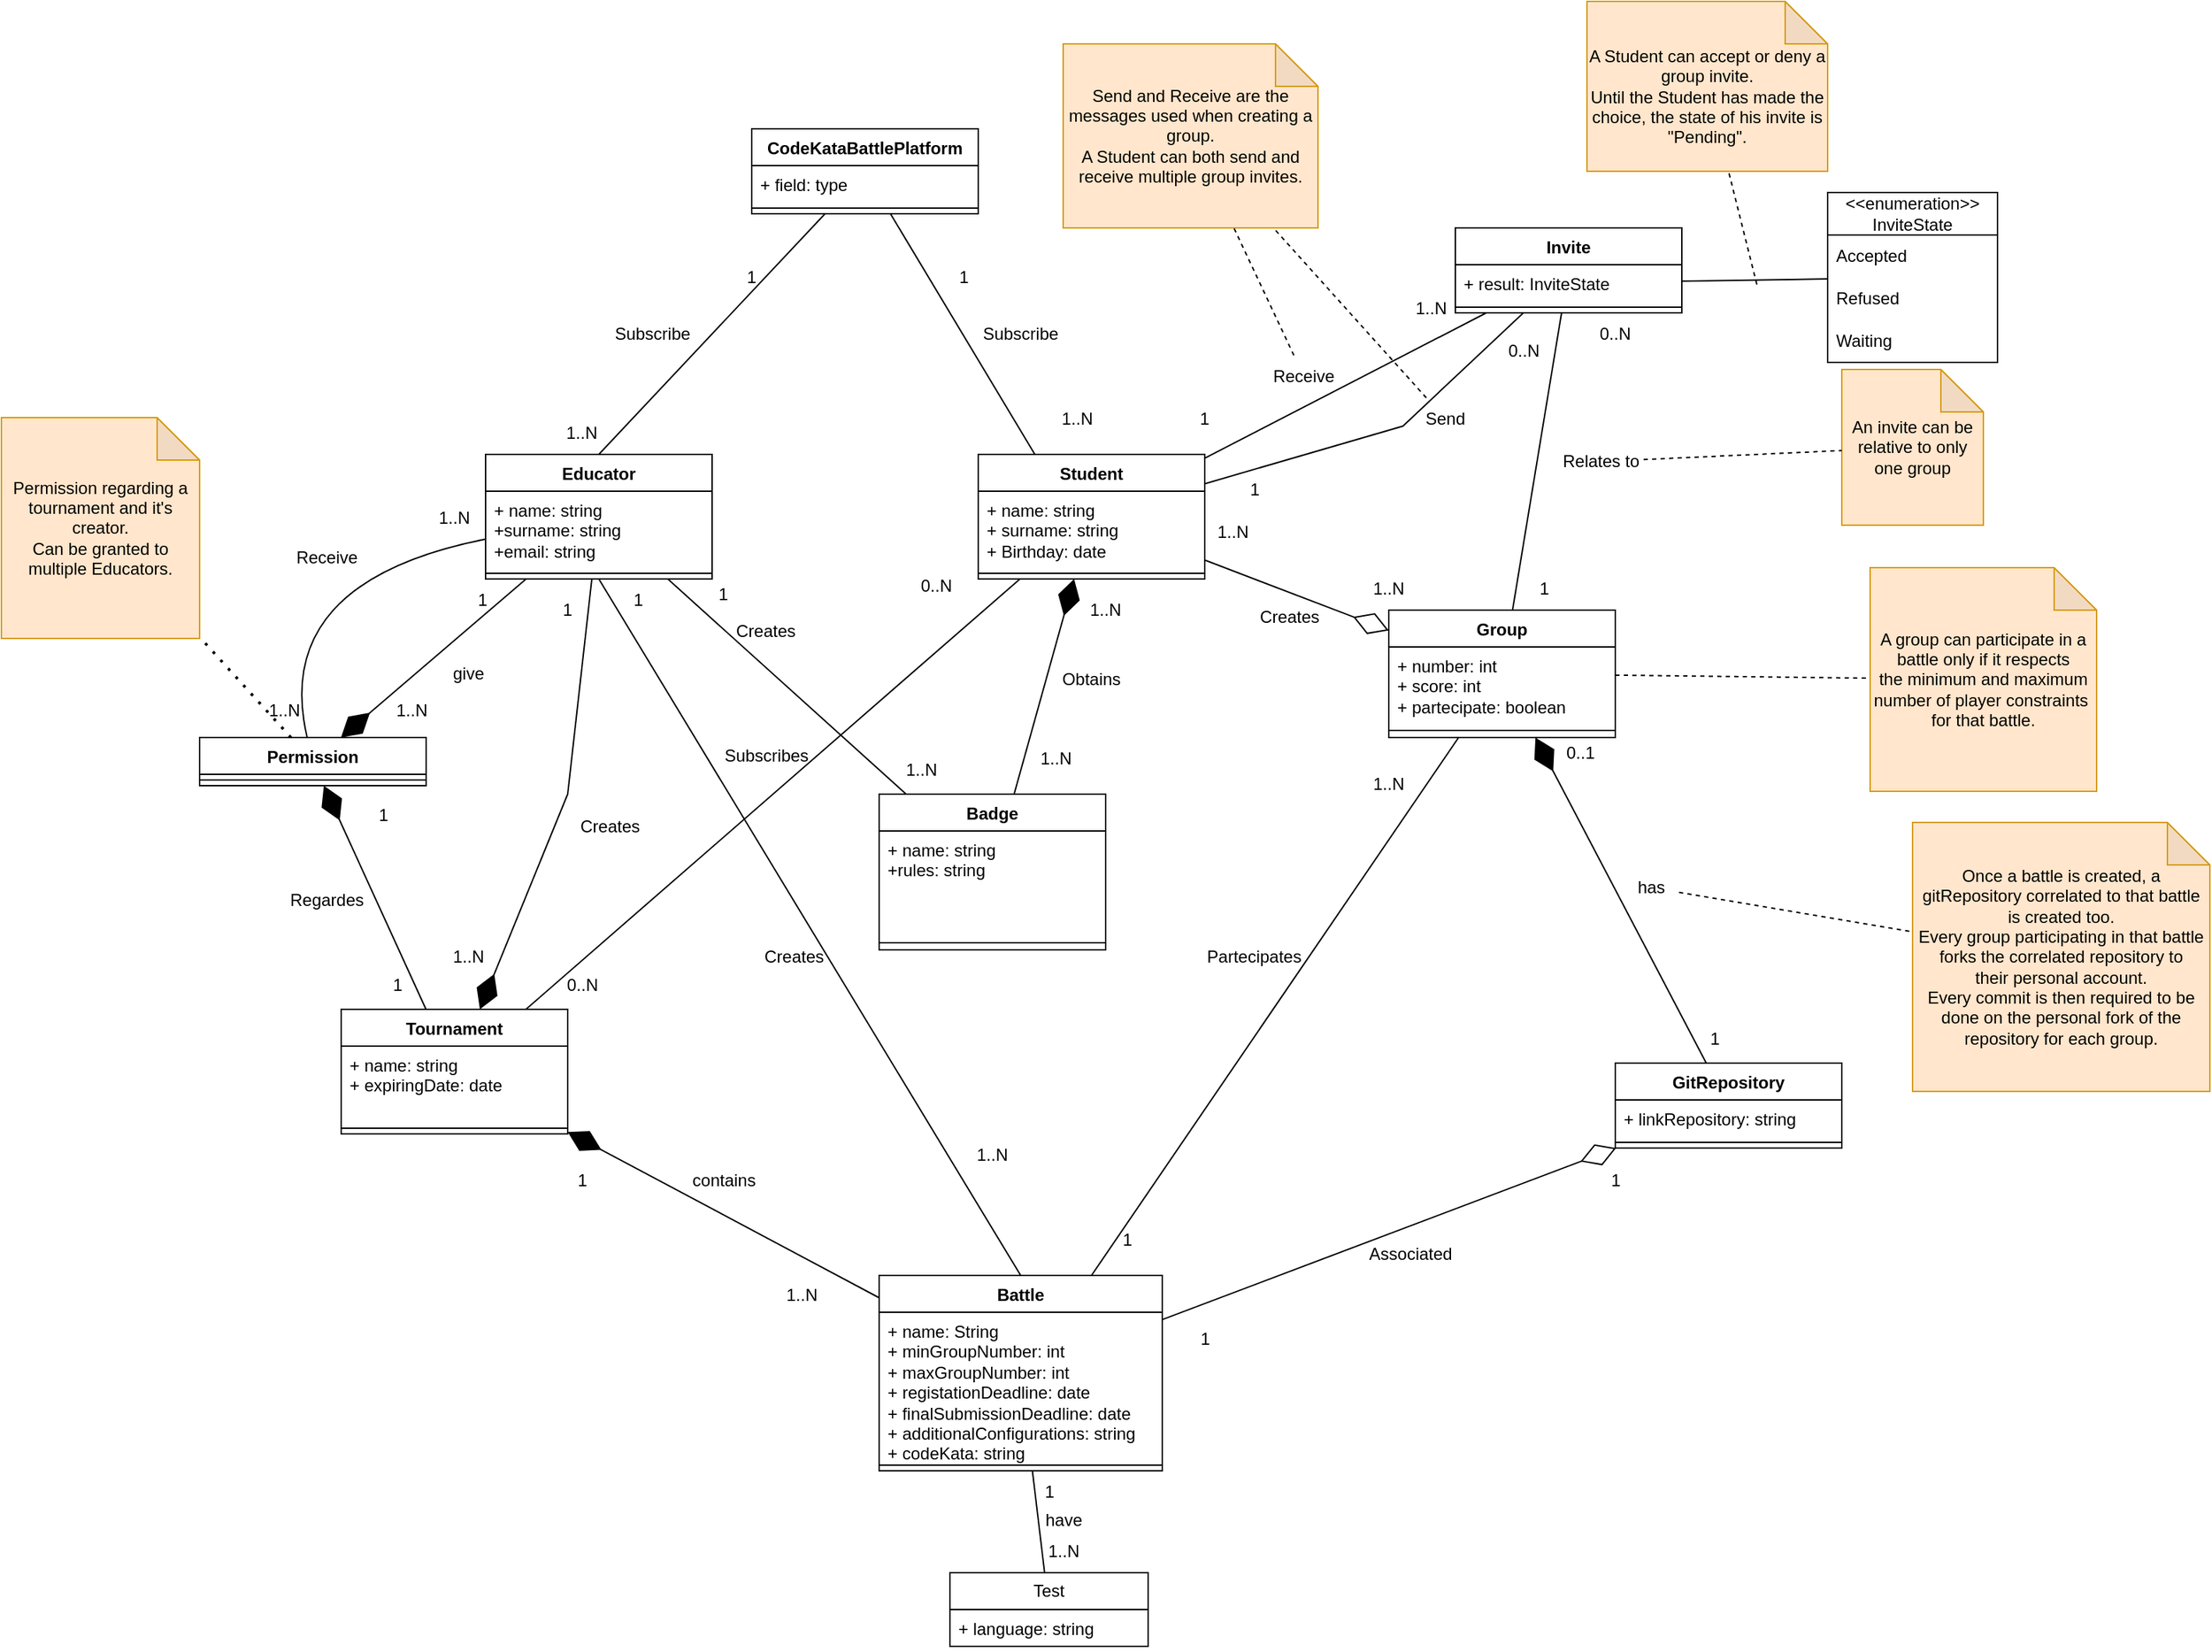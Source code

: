 <mxfile version="22.1.11" type="device">
  <diagram name="Pagina-1" id="TD-ASpUao2gz_EuhN9df">
    <mxGraphModel dx="2440" dy="759" grid="1" gridSize="10" guides="1" tooltips="1" connect="1" arrows="1" fold="1" page="1" pageScale="1" pageWidth="827" pageHeight="1169" math="0" shadow="0">
      <root>
        <mxCell id="0" />
        <mxCell id="1" parent="0" />
        <mxCell id="EsQn2x5b7RgHpTbDy1mJ-1" value="CodeKataBattlePlatform" style="swimlane;fontStyle=1;align=center;verticalAlign=top;childLayout=stackLayout;horizontal=1;startSize=26;horizontalStack=0;resizeParent=1;resizeParentMax=0;resizeLast=0;collapsible=1;marginBottom=0;whiteSpace=wrap;html=1;" parent="1" vertex="1">
          <mxGeometry x="330" y="90" width="160" height="60" as="geometry" />
        </mxCell>
        <mxCell id="EsQn2x5b7RgHpTbDy1mJ-2" value="+ field: type" style="text;strokeColor=none;fillColor=none;align=left;verticalAlign=top;spacingLeft=4;spacingRight=4;overflow=hidden;rotatable=0;points=[[0,0.5],[1,0.5]];portConstraint=eastwest;whiteSpace=wrap;html=1;" parent="EsQn2x5b7RgHpTbDy1mJ-1" vertex="1">
          <mxGeometry y="26" width="160" height="26" as="geometry" />
        </mxCell>
        <mxCell id="EsQn2x5b7RgHpTbDy1mJ-3" value="" style="line;strokeWidth=1;fillColor=none;align=left;verticalAlign=middle;spacingTop=-1;spacingLeft=3;spacingRight=3;rotatable=0;labelPosition=right;points=[];portConstraint=eastwest;strokeColor=inherit;" parent="EsQn2x5b7RgHpTbDy1mJ-1" vertex="1">
          <mxGeometry y="52" width="160" height="8" as="geometry" />
        </mxCell>
        <mxCell id="EsQn2x5b7RgHpTbDy1mJ-5" value="Educator" style="swimlane;fontStyle=1;align=center;verticalAlign=top;childLayout=stackLayout;horizontal=1;startSize=26;horizontalStack=0;resizeParent=1;resizeParentMax=0;resizeLast=0;collapsible=1;marginBottom=0;whiteSpace=wrap;html=1;" parent="1" vertex="1">
          <mxGeometry x="142" y="320" width="160" height="88" as="geometry" />
        </mxCell>
        <mxCell id="EsQn2x5b7RgHpTbDy1mJ-6" value="+ name: string&lt;br&gt;+surname: string&lt;br&gt;+email: string" style="text;strokeColor=none;fillColor=none;align=left;verticalAlign=top;spacingLeft=4;spacingRight=4;overflow=hidden;rotatable=0;points=[[0,0.5],[1,0.5]];portConstraint=eastwest;whiteSpace=wrap;html=1;" parent="EsQn2x5b7RgHpTbDy1mJ-5" vertex="1">
          <mxGeometry y="26" width="160" height="54" as="geometry" />
        </mxCell>
        <mxCell id="EsQn2x5b7RgHpTbDy1mJ-7" value="" style="line;strokeWidth=1;fillColor=none;align=left;verticalAlign=middle;spacingTop=-1;spacingLeft=3;spacingRight=3;rotatable=0;labelPosition=right;points=[];portConstraint=eastwest;strokeColor=inherit;" parent="EsQn2x5b7RgHpTbDy1mJ-5" vertex="1">
          <mxGeometry y="80" width="160" height="8" as="geometry" />
        </mxCell>
        <mxCell id="EsQn2x5b7RgHpTbDy1mJ-9" value="Student&lt;br&gt;" style="swimlane;fontStyle=1;align=center;verticalAlign=top;childLayout=stackLayout;horizontal=1;startSize=26;horizontalStack=0;resizeParent=1;resizeParentMax=0;resizeLast=0;collapsible=1;marginBottom=0;whiteSpace=wrap;html=1;" parent="1" vertex="1">
          <mxGeometry x="490" y="320" width="160" height="88" as="geometry" />
        </mxCell>
        <mxCell id="EsQn2x5b7RgHpTbDy1mJ-10" value="+ name: string&lt;br&gt;+ surname: string&lt;br&gt;+ Birthday: date" style="text;strokeColor=none;fillColor=none;align=left;verticalAlign=top;spacingLeft=4;spacingRight=4;overflow=hidden;rotatable=0;points=[[0,0.5],[1,0.5]];portConstraint=eastwest;whiteSpace=wrap;html=1;" parent="EsQn2x5b7RgHpTbDy1mJ-9" vertex="1">
          <mxGeometry y="26" width="160" height="54" as="geometry" />
        </mxCell>
        <mxCell id="EsQn2x5b7RgHpTbDy1mJ-11" value="" style="line;strokeWidth=1;fillColor=none;align=left;verticalAlign=middle;spacingTop=-1;spacingLeft=3;spacingRight=3;rotatable=0;labelPosition=right;points=[];portConstraint=eastwest;strokeColor=inherit;" parent="EsQn2x5b7RgHpTbDy1mJ-9" vertex="1">
          <mxGeometry y="80" width="160" height="8" as="geometry" />
        </mxCell>
        <mxCell id="EsQn2x5b7RgHpTbDy1mJ-19" value="" style="endArrow=none;html=1;rounded=0;entryX=0.5;entryY=0;entryDx=0;entryDy=0;" parent="1" source="EsQn2x5b7RgHpTbDy1mJ-1" target="EsQn2x5b7RgHpTbDy1mJ-5" edge="1">
          <mxGeometry relative="1" as="geometry">
            <mxPoint x="380" y="340" as="sourcePoint" />
            <mxPoint x="540" y="340" as="targetPoint" />
          </mxGeometry>
        </mxCell>
        <mxCell id="EsQn2x5b7RgHpTbDy1mJ-20" value="" style="endArrow=none;html=1;rounded=0;entryX=0.25;entryY=0;entryDx=0;entryDy=0;" parent="1" source="EsQn2x5b7RgHpTbDy1mJ-1" target="EsQn2x5b7RgHpTbDy1mJ-9" edge="1">
          <mxGeometry relative="1" as="geometry">
            <mxPoint x="725.6" y="159.988" as="sourcePoint" />
            <mxPoint x="540" y="340" as="targetPoint" />
          </mxGeometry>
        </mxCell>
        <mxCell id="EsQn2x5b7RgHpTbDy1mJ-21" value="1..N&lt;br&gt;" style="text;html=1;strokeColor=none;fillColor=none;align=center;verticalAlign=middle;whiteSpace=wrap;rounded=0;" parent="1" vertex="1">
          <mxGeometry x="180" y="290" width="60" height="30" as="geometry" />
        </mxCell>
        <mxCell id="EsQn2x5b7RgHpTbDy1mJ-22" value="1" style="text;html=1;strokeColor=none;fillColor=none;align=center;verticalAlign=middle;whiteSpace=wrap;rounded=0;" parent="1" vertex="1">
          <mxGeometry x="300" y="180" width="60" height="30" as="geometry" />
        </mxCell>
        <mxCell id="EsQn2x5b7RgHpTbDy1mJ-23" value="Subscribe" style="text;html=1;strokeColor=none;fillColor=none;align=center;verticalAlign=middle;whiteSpace=wrap;rounded=0;" parent="1" vertex="1">
          <mxGeometry x="230" y="220" width="60" height="30" as="geometry" />
        </mxCell>
        <mxCell id="EsQn2x5b7RgHpTbDy1mJ-24" value="Subscribe" style="text;html=1;strokeColor=none;fillColor=none;align=center;verticalAlign=middle;whiteSpace=wrap;rounded=0;" parent="1" vertex="1">
          <mxGeometry x="490" y="220" width="60" height="30" as="geometry" />
        </mxCell>
        <mxCell id="EsQn2x5b7RgHpTbDy1mJ-25" value="1" style="text;html=1;strokeColor=none;fillColor=none;align=center;verticalAlign=middle;whiteSpace=wrap;rounded=0;" parent="1" vertex="1">
          <mxGeometry x="450" y="180" width="60" height="30" as="geometry" />
        </mxCell>
        <mxCell id="EsQn2x5b7RgHpTbDy1mJ-26" value="1..N" style="text;html=1;strokeColor=none;fillColor=none;align=center;verticalAlign=middle;whiteSpace=wrap;rounded=0;" parent="1" vertex="1">
          <mxGeometry x="530" y="280" width="60" height="30" as="geometry" />
        </mxCell>
        <mxCell id="EsQn2x5b7RgHpTbDy1mJ-28" value="Group" style="swimlane;fontStyle=1;align=center;verticalAlign=top;childLayout=stackLayout;horizontal=1;startSize=26;horizontalStack=0;resizeParent=1;resizeParentMax=0;resizeLast=0;collapsible=1;marginBottom=0;whiteSpace=wrap;html=1;" parent="1" vertex="1">
          <mxGeometry x="780" y="430" width="160" height="90" as="geometry" />
        </mxCell>
        <mxCell id="EsQn2x5b7RgHpTbDy1mJ-29" value="+ number: int&lt;br&gt;+ score: int&lt;br&gt;+ partecipate: boolean" style="text;strokeColor=none;fillColor=none;align=left;verticalAlign=top;spacingLeft=4;spacingRight=4;overflow=hidden;rotatable=0;points=[[0,0.5],[1,0.5]];portConstraint=eastwest;whiteSpace=wrap;html=1;" parent="EsQn2x5b7RgHpTbDy1mJ-28" vertex="1">
          <mxGeometry y="26" width="160" height="54" as="geometry" />
        </mxCell>
        <mxCell id="EsQn2x5b7RgHpTbDy1mJ-30" value="" style="line;strokeWidth=1;fillColor=none;align=left;verticalAlign=middle;spacingTop=-1;spacingLeft=3;spacingRight=3;rotatable=0;labelPosition=right;points=[];portConstraint=eastwest;strokeColor=inherit;" parent="EsQn2x5b7RgHpTbDy1mJ-28" vertex="1">
          <mxGeometry y="80" width="160" height="10" as="geometry" />
        </mxCell>
        <mxCell id="EsQn2x5b7RgHpTbDy1mJ-36" value="Creates" style="text;html=1;strokeColor=none;fillColor=none;align=center;verticalAlign=middle;whiteSpace=wrap;rounded=0;" parent="1" vertex="1">
          <mxGeometry x="680" y="420" width="60" height="30" as="geometry" />
        </mxCell>
        <mxCell id="EsQn2x5b7RgHpTbDy1mJ-37" value="1..N" style="text;html=1;strokeColor=none;fillColor=none;align=center;verticalAlign=middle;whiteSpace=wrap;rounded=0;" parent="1" vertex="1">
          <mxGeometry x="750" y="400" width="60" height="30" as="geometry" />
        </mxCell>
        <mxCell id="EsQn2x5b7RgHpTbDy1mJ-38" value="1..N" style="text;html=1;strokeColor=none;fillColor=none;align=center;verticalAlign=middle;whiteSpace=wrap;rounded=0;" parent="1" vertex="1">
          <mxGeometry x="640" y="360" width="60" height="30" as="geometry" />
        </mxCell>
        <mxCell id="EsQn2x5b7RgHpTbDy1mJ-39" value="Tournament&lt;br&gt;" style="swimlane;fontStyle=1;align=center;verticalAlign=top;childLayout=stackLayout;horizontal=1;startSize=26;horizontalStack=0;resizeParent=1;resizeParentMax=0;resizeLast=0;collapsible=1;marginBottom=0;whiteSpace=wrap;html=1;" parent="1" vertex="1">
          <mxGeometry x="40" y="712" width="160" height="88" as="geometry" />
        </mxCell>
        <mxCell id="EsQn2x5b7RgHpTbDy1mJ-40" value="+ name: string&lt;br&gt;+ expiringDate: date&lt;br&gt;" style="text;strokeColor=none;fillColor=none;align=left;verticalAlign=top;spacingLeft=4;spacingRight=4;overflow=hidden;rotatable=0;points=[[0,0.5],[1,0.5]];portConstraint=eastwest;whiteSpace=wrap;html=1;" parent="EsQn2x5b7RgHpTbDy1mJ-39" vertex="1">
          <mxGeometry y="26" width="160" height="54" as="geometry" />
        </mxCell>
        <mxCell id="EsQn2x5b7RgHpTbDy1mJ-41" value="" style="line;strokeWidth=1;fillColor=none;align=left;verticalAlign=middle;spacingTop=-1;spacingLeft=3;spacingRight=3;rotatable=0;labelPosition=right;points=[];portConstraint=eastwest;strokeColor=inherit;" parent="EsQn2x5b7RgHpTbDy1mJ-39" vertex="1">
          <mxGeometry y="80" width="160" height="8" as="geometry" />
        </mxCell>
        <mxCell id="EsQn2x5b7RgHpTbDy1mJ-43" value="Battle&lt;br&gt;" style="swimlane;fontStyle=1;align=center;verticalAlign=top;childLayout=stackLayout;horizontal=1;startSize=26;horizontalStack=0;resizeParent=1;resizeParentMax=0;resizeLast=0;collapsible=1;marginBottom=0;whiteSpace=wrap;html=1;" parent="1" vertex="1">
          <mxGeometry x="420" y="900" width="200" height="138" as="geometry" />
        </mxCell>
        <mxCell id="EsQn2x5b7RgHpTbDy1mJ-44" value="+ name: String&lt;br&gt;+ minGroupNumber: int&lt;br&gt;+ maxGroupNumber: int&lt;br&gt;+ registationDeadline: date&lt;br&gt;+ finalSubmissionDeadline: date&lt;br&gt;+ additionalConfigurations: string&lt;br&gt;+ codeKata: string" style="text;strokeColor=none;fillColor=none;align=left;verticalAlign=top;spacingLeft=4;spacingRight=4;overflow=hidden;rotatable=0;points=[[0,0.5],[1,0.5]];portConstraint=eastwest;whiteSpace=wrap;html=1;" parent="EsQn2x5b7RgHpTbDy1mJ-43" vertex="1">
          <mxGeometry y="26" width="200" height="104" as="geometry" />
        </mxCell>
        <mxCell id="EsQn2x5b7RgHpTbDy1mJ-45" value="" style="line;strokeWidth=1;fillColor=none;align=left;verticalAlign=middle;spacingTop=-1;spacingLeft=3;spacingRight=3;rotatable=0;labelPosition=right;points=[];portConstraint=eastwest;strokeColor=inherit;" parent="EsQn2x5b7RgHpTbDy1mJ-43" vertex="1">
          <mxGeometry y="130" width="200" height="8" as="geometry" />
        </mxCell>
        <mxCell id="EsQn2x5b7RgHpTbDy1mJ-48" value="" style="endArrow=none;html=1;rounded=0;entryX=0.5;entryY=0;entryDx=0;entryDy=0;exitX=0.5;exitY=1;exitDx=0;exitDy=0;" parent="1" source="EsQn2x5b7RgHpTbDy1mJ-5" target="EsQn2x5b7RgHpTbDy1mJ-43" edge="1">
          <mxGeometry relative="1" as="geometry">
            <mxPoint x="227.151" y="404" as="sourcePoint" />
            <mxPoint x="470" y="470" as="targetPoint" />
          </mxGeometry>
        </mxCell>
        <mxCell id="EsQn2x5b7RgHpTbDy1mJ-49" value="Creates" style="text;html=1;strokeColor=none;fillColor=none;align=center;verticalAlign=middle;whiteSpace=wrap;rounded=0;" parent="1" vertex="1">
          <mxGeometry x="200" y="568" width="60" height="30" as="geometry" />
        </mxCell>
        <mxCell id="EsQn2x5b7RgHpTbDy1mJ-50" value="Creates" style="text;html=1;strokeColor=none;fillColor=none;align=center;verticalAlign=middle;whiteSpace=wrap;rounded=0;" parent="1" vertex="1">
          <mxGeometry x="330" y="660" width="60" height="30" as="geometry" />
        </mxCell>
        <mxCell id="EsQn2x5b7RgHpTbDy1mJ-53" value="1" style="text;html=1;strokeColor=none;fillColor=none;align=center;verticalAlign=middle;whiteSpace=wrap;rounded=0;" parent="1" vertex="1">
          <mxGeometry x="170" y="415" width="60" height="30" as="geometry" />
        </mxCell>
        <mxCell id="EsQn2x5b7RgHpTbDy1mJ-54" value="1" style="text;html=1;strokeColor=none;fillColor=none;align=center;verticalAlign=middle;whiteSpace=wrap;rounded=0;" parent="1" vertex="1">
          <mxGeometry x="220" y="408" width="60" height="30" as="geometry" />
        </mxCell>
        <mxCell id="EsQn2x5b7RgHpTbDy1mJ-55" value="1..N" style="text;html=1;strokeColor=none;fillColor=none;align=center;verticalAlign=middle;whiteSpace=wrap;rounded=0;" parent="1" vertex="1">
          <mxGeometry x="100" y="660" width="60" height="30" as="geometry" />
        </mxCell>
        <mxCell id="EsQn2x5b7RgHpTbDy1mJ-57" value="" style="endArrow=none;html=1;rounded=0;exitX=0.75;exitY=0;exitDx=0;exitDy=0;" parent="1" source="EsQn2x5b7RgHpTbDy1mJ-43" target="EsQn2x5b7RgHpTbDy1mJ-28" edge="1">
          <mxGeometry width="50" height="50" relative="1" as="geometry">
            <mxPoint x="680" y="670" as="sourcePoint" />
            <mxPoint x="730" y="620" as="targetPoint" />
          </mxGeometry>
        </mxCell>
        <mxCell id="EsQn2x5b7RgHpTbDy1mJ-59" value="1..N" style="text;html=1;strokeColor=none;fillColor=none;align=center;verticalAlign=middle;whiteSpace=wrap;rounded=0;" parent="1" vertex="1">
          <mxGeometry x="470" y="800" width="60" height="30" as="geometry" />
        </mxCell>
        <mxCell id="EsQn2x5b7RgHpTbDy1mJ-60" value="Partecipates" style="text;html=1;strokeColor=none;fillColor=none;align=center;verticalAlign=middle;whiteSpace=wrap;rounded=0;" parent="1" vertex="1">
          <mxGeometry x="655" y="660" width="60" height="30" as="geometry" />
        </mxCell>
        <mxCell id="EsQn2x5b7RgHpTbDy1mJ-61" value="1..N" style="text;html=1;strokeColor=none;fillColor=none;align=center;verticalAlign=middle;whiteSpace=wrap;rounded=0;" parent="1" vertex="1">
          <mxGeometry x="750" y="538" width="60" height="30" as="geometry" />
        </mxCell>
        <mxCell id="EsQn2x5b7RgHpTbDy1mJ-63" value="1" style="text;html=1;align=center;verticalAlign=middle;resizable=0;points=[];autosize=1;strokeColor=none;fillColor=none;" parent="1" vertex="1">
          <mxGeometry x="580" y="860" width="30" height="30" as="geometry" />
        </mxCell>
        <mxCell id="iYCac2X8l844tVnQC99A-1" value="Badge" style="swimlane;fontStyle=1;align=center;verticalAlign=top;childLayout=stackLayout;horizontal=1;startSize=26;horizontalStack=0;resizeParent=1;resizeParentMax=0;resizeLast=0;collapsible=1;marginBottom=0;whiteSpace=wrap;html=1;" parent="1" vertex="1">
          <mxGeometry x="420" y="560" width="160" height="110" as="geometry" />
        </mxCell>
        <mxCell id="iYCac2X8l844tVnQC99A-2" value="+ name: string&lt;br&gt;+rules: string" style="text;strokeColor=none;fillColor=none;align=left;verticalAlign=top;spacingLeft=4;spacingRight=4;overflow=hidden;rotatable=0;points=[[0,0.5],[1,0.5]];portConstraint=eastwest;whiteSpace=wrap;html=1;" parent="iYCac2X8l844tVnQC99A-1" vertex="1">
          <mxGeometry y="26" width="160" height="74" as="geometry" />
        </mxCell>
        <mxCell id="iYCac2X8l844tVnQC99A-3" value="" style="line;strokeWidth=1;fillColor=none;align=left;verticalAlign=middle;spacingTop=-1;spacingLeft=3;spacingRight=3;rotatable=0;labelPosition=right;points=[];portConstraint=eastwest;strokeColor=inherit;" parent="iYCac2X8l844tVnQC99A-1" vertex="1">
          <mxGeometry y="100" width="160" height="10" as="geometry" />
        </mxCell>
        <mxCell id="iYCac2X8l844tVnQC99A-7" value="" style="endArrow=none;html=1;rounded=0;" parent="1" source="EsQn2x5b7RgHpTbDy1mJ-5" target="iYCac2X8l844tVnQC99A-1" edge="1">
          <mxGeometry relative="1" as="geometry">
            <mxPoint x="290" y="420" as="sourcePoint" />
            <mxPoint x="810" y="150" as="targetPoint" />
          </mxGeometry>
        </mxCell>
        <mxCell id="iYCac2X8l844tVnQC99A-9" value="Creates" style="text;html=1;strokeColor=none;fillColor=none;align=center;verticalAlign=middle;whiteSpace=wrap;rounded=0;" parent="1" vertex="1">
          <mxGeometry x="310" y="430" width="60" height="30" as="geometry" />
        </mxCell>
        <mxCell id="iYCac2X8l844tVnQC99A-10" value="Obtains" style="text;html=1;strokeColor=none;fillColor=none;align=center;verticalAlign=middle;whiteSpace=wrap;rounded=0;" parent="1" vertex="1">
          <mxGeometry x="540" y="464" width="60" height="30" as="geometry" />
        </mxCell>
        <mxCell id="iYCac2X8l844tVnQC99A-11" value="1..N" style="text;html=1;strokeColor=none;fillColor=none;align=center;verticalAlign=middle;whiteSpace=wrap;rounded=0;" parent="1" vertex="1">
          <mxGeometry x="550" y="415" width="60" height="30" as="geometry" />
        </mxCell>
        <mxCell id="iYCac2X8l844tVnQC99A-12" value="1..N" style="text;html=1;strokeColor=none;fillColor=none;align=center;verticalAlign=middle;whiteSpace=wrap;rounded=0;" parent="1" vertex="1">
          <mxGeometry x="515" y="520" width="60" height="30" as="geometry" />
        </mxCell>
        <mxCell id="iYCac2X8l844tVnQC99A-13" value="1..N" style="text;html=1;strokeColor=none;fillColor=none;align=center;verticalAlign=middle;whiteSpace=wrap;rounded=0;" parent="1" vertex="1">
          <mxGeometry x="420" y="528" width="60" height="30" as="geometry" />
        </mxCell>
        <mxCell id="iYCac2X8l844tVnQC99A-14" value="1" style="text;html=1;strokeColor=none;fillColor=none;align=center;verticalAlign=middle;whiteSpace=wrap;rounded=0;" parent="1" vertex="1">
          <mxGeometry x="280" y="404" width="60" height="30" as="geometry" />
        </mxCell>
        <mxCell id="iYCac2X8l844tVnQC99A-16" value="Test" style="swimlane;fontStyle=0;childLayout=stackLayout;horizontal=1;startSize=26;fillColor=none;horizontalStack=0;resizeParent=1;resizeParentMax=0;resizeLast=0;collapsible=1;marginBottom=0;whiteSpace=wrap;html=1;" parent="1" vertex="1">
          <mxGeometry x="470" y="1110" width="140" height="52" as="geometry" />
        </mxCell>
        <mxCell id="iYCac2X8l844tVnQC99A-17" value="+ language: string" style="text;strokeColor=none;fillColor=none;align=left;verticalAlign=top;spacingLeft=4;spacingRight=4;overflow=hidden;rotatable=0;points=[[0,0.5],[1,0.5]];portConstraint=eastwest;whiteSpace=wrap;html=1;" parent="iYCac2X8l844tVnQC99A-16" vertex="1">
          <mxGeometry y="26" width="140" height="26" as="geometry" />
        </mxCell>
        <mxCell id="iYCac2X8l844tVnQC99A-20" value="" style="endArrow=none;html=1;rounded=0;" parent="1" source="EsQn2x5b7RgHpTbDy1mJ-43" target="iYCac2X8l844tVnQC99A-16" edge="1">
          <mxGeometry relative="1" as="geometry">
            <mxPoint x="380" y="1100" as="sourcePoint" />
            <mxPoint x="540" y="1100" as="targetPoint" />
          </mxGeometry>
        </mxCell>
        <mxCell id="koIIA-zapqMguD-rZjef-1" value="Invite" style="swimlane;fontStyle=1;align=center;verticalAlign=top;childLayout=stackLayout;horizontal=1;startSize=26;horizontalStack=0;resizeParent=1;resizeParentMax=0;resizeLast=0;collapsible=1;marginBottom=0;whiteSpace=wrap;html=1;" parent="1" vertex="1">
          <mxGeometry x="827" y="160" width="160" height="60" as="geometry" />
        </mxCell>
        <mxCell id="koIIA-zapqMguD-rZjef-2" value="+ result: InviteState" style="text;strokeColor=none;fillColor=none;align=left;verticalAlign=top;spacingLeft=4;spacingRight=4;overflow=hidden;rotatable=0;points=[[0,0.5],[1,0.5]];portConstraint=eastwest;whiteSpace=wrap;html=1;" parent="koIIA-zapqMguD-rZjef-1" vertex="1">
          <mxGeometry y="26" width="160" height="26" as="geometry" />
        </mxCell>
        <mxCell id="koIIA-zapqMguD-rZjef-3" value="" style="line;strokeWidth=1;fillColor=none;align=left;verticalAlign=middle;spacingTop=-1;spacingLeft=3;spacingRight=3;rotatable=0;labelPosition=right;points=[];portConstraint=eastwest;strokeColor=inherit;" parent="koIIA-zapqMguD-rZjef-1" vertex="1">
          <mxGeometry y="52" width="160" height="8" as="geometry" />
        </mxCell>
        <mxCell id="koIIA-zapqMguD-rZjef-5" value="" style="endArrow=none;html=1;rounded=0;" parent="1" source="EsQn2x5b7RgHpTbDy1mJ-9" target="koIIA-zapqMguD-rZjef-1" edge="1">
          <mxGeometry relative="1" as="geometry">
            <mxPoint x="580" y="140" as="sourcePoint" />
            <mxPoint x="740" y="140" as="targetPoint" />
            <Array as="points" />
          </mxGeometry>
        </mxCell>
        <mxCell id="koIIA-zapqMguD-rZjef-6" value="" style="endArrow=none;html=1;rounded=0;" parent="1" source="EsQn2x5b7RgHpTbDy1mJ-28" target="koIIA-zapqMguD-rZjef-1" edge="1">
          <mxGeometry relative="1" as="geometry">
            <mxPoint x="660" y="337" as="sourcePoint" />
            <mxPoint x="785" y="280" as="targetPoint" />
          </mxGeometry>
        </mxCell>
        <mxCell id="koIIA-zapqMguD-rZjef-7" value="Relates to" style="text;html=1;strokeColor=none;fillColor=none;align=center;verticalAlign=middle;whiteSpace=wrap;rounded=0;" parent="1" vertex="1">
          <mxGeometry x="900" y="310" width="60" height="30" as="geometry" />
        </mxCell>
        <mxCell id="koIIA-zapqMguD-rZjef-8" value="Receive" style="text;html=1;strokeColor=none;fillColor=none;align=center;verticalAlign=middle;whiteSpace=wrap;rounded=0;" parent="1" vertex="1">
          <mxGeometry x="690" y="250" width="60" height="30" as="geometry" />
        </mxCell>
        <mxCell id="koIIA-zapqMguD-rZjef-9" value="1..N" style="text;html=1;strokeColor=none;fillColor=none;align=center;verticalAlign=middle;whiteSpace=wrap;rounded=0;" parent="1" vertex="1">
          <mxGeometry x="780" y="202" width="60" height="30" as="geometry" />
        </mxCell>
        <mxCell id="koIIA-zapqMguD-rZjef-12" value="1" style="text;html=1;strokeColor=none;fillColor=none;align=center;verticalAlign=middle;whiteSpace=wrap;rounded=0;" parent="1" vertex="1">
          <mxGeometry x="620" y="280" width="60" height="30" as="geometry" />
        </mxCell>
        <mxCell id="koIIA-zapqMguD-rZjef-14" value="0..N" style="text;html=1;strokeColor=none;fillColor=none;align=center;verticalAlign=middle;whiteSpace=wrap;rounded=0;" parent="1" vertex="1">
          <mxGeometry x="910" y="220" width="60" height="30" as="geometry" />
        </mxCell>
        <mxCell id="koIIA-zapqMguD-rZjef-15" value="1" style="text;html=1;strokeColor=none;fillColor=none;align=center;verticalAlign=middle;whiteSpace=wrap;rounded=0;" parent="1" vertex="1">
          <mxGeometry x="860" y="400" width="60" height="30" as="geometry" />
        </mxCell>
        <mxCell id="koIIA-zapqMguD-rZjef-17" value="" style="endArrow=none;html=1;rounded=0;" parent="1" source="EsQn2x5b7RgHpTbDy1mJ-9" target="koIIA-zapqMguD-rZjef-1" edge="1">
          <mxGeometry relative="1" as="geometry">
            <mxPoint x="710" y="320" as="sourcePoint" />
            <mxPoint x="870" y="320" as="targetPoint" />
            <Array as="points">
              <mxPoint x="790" y="300" />
            </Array>
          </mxGeometry>
        </mxCell>
        <mxCell id="koIIA-zapqMguD-rZjef-18" value="Send" style="text;html=1;strokeColor=none;fillColor=none;align=center;verticalAlign=middle;whiteSpace=wrap;rounded=0;" parent="1" vertex="1">
          <mxGeometry x="790" y="280" width="60" height="30" as="geometry" />
        </mxCell>
        <mxCell id="koIIA-zapqMguD-rZjef-20" value="1" style="text;html=1;align=center;verticalAlign=middle;resizable=0;points=[];autosize=1;strokeColor=none;fillColor=none;" parent="1" vertex="1">
          <mxGeometry x="670" y="330" width="30" height="30" as="geometry" />
        </mxCell>
        <mxCell id="koIIA-zapqMguD-rZjef-21" value="0..N" style="text;html=1;align=center;verticalAlign=middle;resizable=0;points=[];autosize=1;strokeColor=none;fillColor=none;" parent="1" vertex="1">
          <mxGeometry x="850" y="232" width="50" height="30" as="geometry" />
        </mxCell>
        <mxCell id="koIIA-zapqMguD-rZjef-22" value="GitRepository" style="swimlane;fontStyle=1;align=center;verticalAlign=top;childLayout=stackLayout;horizontal=1;startSize=26;horizontalStack=0;resizeParent=1;resizeParentMax=0;resizeLast=0;collapsible=1;marginBottom=0;whiteSpace=wrap;html=1;" parent="1" vertex="1">
          <mxGeometry x="940" y="750" width="160" height="60" as="geometry" />
        </mxCell>
        <mxCell id="koIIA-zapqMguD-rZjef-23" value="+ linkRepository: string" style="text;strokeColor=none;fillColor=none;align=left;verticalAlign=top;spacingLeft=4;spacingRight=4;overflow=hidden;rotatable=0;points=[[0,0.5],[1,0.5]];portConstraint=eastwest;whiteSpace=wrap;html=1;" parent="koIIA-zapqMguD-rZjef-22" vertex="1">
          <mxGeometry y="26" width="160" height="26" as="geometry" />
        </mxCell>
        <mxCell id="koIIA-zapqMguD-rZjef-24" value="" style="line;strokeWidth=1;fillColor=none;align=left;verticalAlign=middle;spacingTop=-1;spacingLeft=3;spacingRight=3;rotatable=0;labelPosition=right;points=[];portConstraint=eastwest;strokeColor=inherit;" parent="koIIA-zapqMguD-rZjef-22" vertex="1">
          <mxGeometry y="52" width="160" height="8" as="geometry" />
        </mxCell>
        <mxCell id="koIIA-zapqMguD-rZjef-28" value="1" style="text;html=1;align=center;verticalAlign=middle;resizable=0;points=[];autosize=1;strokeColor=none;fillColor=none;" parent="1" vertex="1">
          <mxGeometry x="635" y="930" width="30" height="30" as="geometry" />
        </mxCell>
        <mxCell id="koIIA-zapqMguD-rZjef-29" value="1" style="text;html=1;align=center;verticalAlign=middle;resizable=0;points=[];autosize=1;strokeColor=none;fillColor=none;" parent="1" vertex="1">
          <mxGeometry x="925" y="818" width="30" height="30" as="geometry" />
        </mxCell>
        <mxCell id="koIIA-zapqMguD-rZjef-31" value="Associated" style="text;html=1;align=center;verticalAlign=middle;resizable=0;points=[];autosize=1;strokeColor=none;fillColor=none;" parent="1" vertex="1">
          <mxGeometry x="755" y="870" width="80" height="30" as="geometry" />
        </mxCell>
        <mxCell id="koIIA-zapqMguD-rZjef-32" value="1" style="text;html=1;align=center;verticalAlign=middle;resizable=0;points=[];autosize=1;strokeColor=none;fillColor=none;" parent="1" vertex="1">
          <mxGeometry x="995" y="718" width="30" height="30" as="geometry" />
        </mxCell>
        <mxCell id="koIIA-zapqMguD-rZjef-33" value="0..1" style="text;html=1;align=center;verticalAlign=middle;resizable=0;points=[];autosize=1;strokeColor=none;fillColor=none;" parent="1" vertex="1">
          <mxGeometry x="895" y="516" width="40" height="30" as="geometry" />
        </mxCell>
        <mxCell id="koIIA-zapqMguD-rZjef-34" value="has" style="text;html=1;align=center;verticalAlign=middle;resizable=0;points=[];autosize=1;strokeColor=none;fillColor=none;" parent="1" vertex="1">
          <mxGeometry x="945" y="611" width="40" height="30" as="geometry" />
        </mxCell>
        <mxCell id="uLIZMeDQ47nWwf-fx937-7" value="1" style="text;html=1;align=center;verticalAlign=middle;resizable=0;points=[];autosize=1;strokeColor=none;fillColor=none;" parent="1" vertex="1">
          <mxGeometry x="195" y="818" width="30" height="30" as="geometry" />
        </mxCell>
        <mxCell id="uLIZMeDQ47nWwf-fx937-8" value="1..N" style="text;html=1;align=center;verticalAlign=middle;resizable=0;points=[];autosize=1;strokeColor=none;fillColor=none;" parent="1" vertex="1">
          <mxGeometry x="340" y="899" width="50" height="30" as="geometry" />
        </mxCell>
        <mxCell id="uLIZMeDQ47nWwf-fx937-9" value="" style="endArrow=diamondThin;endFill=0;endSize=24;html=1;rounded=0;" parent="1" source="EsQn2x5b7RgHpTbDy1mJ-43" target="koIIA-zapqMguD-rZjef-22" edge="1">
          <mxGeometry width="160" relative="1" as="geometry">
            <mxPoint x="670" y="850" as="sourcePoint" />
            <mxPoint x="830" y="850" as="targetPoint" />
          </mxGeometry>
        </mxCell>
        <mxCell id="uLIZMeDQ47nWwf-fx937-11" value="" style="endArrow=diamondThin;endFill=1;endSize=24;html=1;rounded=0;" parent="1" source="EsQn2x5b7RgHpTbDy1mJ-43" target="EsQn2x5b7RgHpTbDy1mJ-39" edge="1">
          <mxGeometry width="160" relative="1" as="geometry">
            <mxPoint x="100" y="860" as="sourcePoint" />
            <mxPoint x="260" y="860" as="targetPoint" />
          </mxGeometry>
        </mxCell>
        <mxCell id="uLIZMeDQ47nWwf-fx937-13" value="" style="endArrow=diamondThin;endFill=0;endSize=24;html=1;rounded=0;" parent="1" source="EsQn2x5b7RgHpTbDy1mJ-9" target="EsQn2x5b7RgHpTbDy1mJ-28" edge="1">
          <mxGeometry width="160" relative="1" as="geometry">
            <mxPoint x="640" y="490" as="sourcePoint" />
            <mxPoint x="800" y="490" as="targetPoint" />
          </mxGeometry>
        </mxCell>
        <mxCell id="o4bcMD1-EijBGCS-Pyvz-1" value="Permission regarding a tournament and it&#39;s creator.&#xa;Can be granted to multiple Educators." style="shape=note;whiteSpace=wrap;html=1;backgroundOutline=1;darkOpacity=0.05;fillColor=#ffe6cc;strokeColor=#d79b00;" parent="1" vertex="1">
          <mxGeometry x="-200" y="294" width="140" height="156" as="geometry" />
        </mxCell>
        <mxCell id="o4bcMD1-EijBGCS-Pyvz-2" value="" style="endArrow=none;dashed=1;html=1;dashPattern=1 3;strokeWidth=2;rounded=0;" parent="1" source="S3LKCFV0lgaDSlcLPn-H-6" target="o4bcMD1-EijBGCS-Pyvz-1" edge="1">
          <mxGeometry width="50" height="50" relative="1" as="geometry">
            <mxPoint x="4.545" y="520" as="sourcePoint" />
            <mxPoint x="70" y="250" as="targetPoint" />
          </mxGeometry>
        </mxCell>
        <mxCell id="o4bcMD1-EijBGCS-Pyvz-4" value="&lt;div&gt;Send and Receive are the messages used when creating a group.&lt;/div&gt;&lt;div&gt;A Student can both send and receive multiple group invites.&lt;/div&gt;" style="shape=note;whiteSpace=wrap;html=1;backgroundOutline=1;darkOpacity=0.05;fillColor=#ffe6cc;strokeColor=#d79b00;" parent="1" vertex="1">
          <mxGeometry x="550" y="30" width="180" height="130" as="geometry" />
        </mxCell>
        <mxCell id="o4bcMD1-EijBGCS-Pyvz-5" value="" style="endArrow=none;dashed=1;html=1;rounded=0;" parent="1" source="koIIA-zapqMguD-rZjef-8" target="o4bcMD1-EijBGCS-Pyvz-4" edge="1">
          <mxGeometry width="50" height="50" relative="1" as="geometry">
            <mxPoint x="630" y="250" as="sourcePoint" />
            <mxPoint x="680" y="200" as="targetPoint" />
          </mxGeometry>
        </mxCell>
        <mxCell id="o4bcMD1-EijBGCS-Pyvz-6" value="" style="endArrow=none;dashed=1;html=1;rounded=0;" parent="1" source="koIIA-zapqMguD-rZjef-18" target="o4bcMD1-EijBGCS-Pyvz-4" edge="1">
          <mxGeometry width="50" height="50" relative="1" as="geometry">
            <mxPoint x="610" y="260" as="sourcePoint" />
            <mxPoint x="660" y="210" as="targetPoint" />
          </mxGeometry>
        </mxCell>
        <mxCell id="o4bcMD1-EijBGCS-Pyvz-7" value="An invite can be relative to only one group" style="shape=note;whiteSpace=wrap;html=1;backgroundOutline=1;darkOpacity=0.05;fillColor=#ffe6cc;strokeColor=#d79b00;" parent="1" vertex="1">
          <mxGeometry x="1100" y="260" width="100" height="110" as="geometry" />
        </mxCell>
        <mxCell id="o4bcMD1-EijBGCS-Pyvz-8" value="" style="endArrow=none;dashed=1;html=1;rounded=0;" parent="1" source="koIIA-zapqMguD-rZjef-7" target="o4bcMD1-EijBGCS-Pyvz-7" edge="1">
          <mxGeometry width="50" height="50" relative="1" as="geometry">
            <mxPoint x="1040" y="380" as="sourcePoint" />
            <mxPoint x="1090" y="330" as="targetPoint" />
          </mxGeometry>
        </mxCell>
        <mxCell id="o4bcMD1-EijBGCS-Pyvz-9" value="&lt;div&gt;A group can participate in a battle only if it respects&lt;/div&gt;&lt;div&gt;the minimum and maximum number of player constraints&amp;nbsp;&lt;/div&gt;&lt;div&gt;for that battle.&lt;/div&gt;" style="shape=note;whiteSpace=wrap;html=1;backgroundOutline=1;darkOpacity=0.05;fillColor=#ffe6cc;strokeColor=#d79b00;" parent="1" vertex="1">
          <mxGeometry x="1120" y="400" width="160" height="158" as="geometry" />
        </mxCell>
        <mxCell id="o4bcMD1-EijBGCS-Pyvz-10" value="" style="endArrow=none;dashed=1;html=1;rounded=0;" parent="1" source="EsQn2x5b7RgHpTbDy1mJ-28" target="o4bcMD1-EijBGCS-Pyvz-9" edge="1">
          <mxGeometry width="50" height="50" relative="1" as="geometry">
            <mxPoint x="1040" y="510" as="sourcePoint" />
            <mxPoint x="1090" y="460" as="targetPoint" />
          </mxGeometry>
        </mxCell>
        <mxCell id="o4bcMD1-EijBGCS-Pyvz-11" value="&lt;div&gt;Once a battle is created, a gitRepository correlated to that battle is created too.&lt;/div&gt;&lt;div&gt;Every group participating in that battle forks the correlated repository to&lt;/div&gt;&lt;div&gt;their personal account.&lt;/div&gt;&lt;div&gt;Every commit is then required to be done on the personal fork of the repository for each group.&lt;/div&gt;" style="shape=note;whiteSpace=wrap;html=1;backgroundOutline=1;darkOpacity=0.05;fillColor=#ffe6cc;strokeColor=#d79b00;" parent="1" vertex="1">
          <mxGeometry x="1150" y="580" width="210" height="190" as="geometry" />
        </mxCell>
        <mxCell id="o4bcMD1-EijBGCS-Pyvz-12" value="" style="endArrow=none;dashed=1;html=1;rounded=0;" parent="1" source="koIIA-zapqMguD-rZjef-34" target="o4bcMD1-EijBGCS-Pyvz-11" edge="1">
          <mxGeometry width="50" height="50" relative="1" as="geometry">
            <mxPoint x="1140" y="910" as="sourcePoint" />
            <mxPoint x="1190" y="860" as="targetPoint" />
          </mxGeometry>
        </mxCell>
        <mxCell id="o4bcMD1-EijBGCS-Pyvz-13" value="contains" style="text;html=1;align=center;verticalAlign=middle;resizable=0;points=[];autosize=1;strokeColor=none;fillColor=none;" parent="1" vertex="1">
          <mxGeometry x="275" y="818" width="70" height="30" as="geometry" />
        </mxCell>
        <mxCell id="o4bcMD1-EijBGCS-Pyvz-15" value="" style="endArrow=diamondThin;endFill=1;endSize=24;html=1;rounded=0;" parent="1" source="EsQn2x5b7RgHpTbDy1mJ-5" target="EsQn2x5b7RgHpTbDy1mJ-39" edge="1">
          <mxGeometry width="160" relative="1" as="geometry">
            <mxPoint x="120" y="470" as="sourcePoint" />
            <mxPoint x="280" y="470" as="targetPoint" />
            <Array as="points">
              <mxPoint x="200" y="560" />
            </Array>
          </mxGeometry>
        </mxCell>
        <mxCell id="o4bcMD1-EijBGCS-Pyvz-17" value="" style="endArrow=diamondThin;endFill=1;endSize=24;html=1;rounded=0;" parent="1" source="koIIA-zapqMguD-rZjef-22" target="EsQn2x5b7RgHpTbDy1mJ-28" edge="1">
          <mxGeometry width="160" relative="1" as="geometry">
            <mxPoint x="860" y="680" as="sourcePoint" />
            <mxPoint x="1020" y="680" as="targetPoint" />
          </mxGeometry>
        </mxCell>
        <mxCell id="o4bcMD1-EijBGCS-Pyvz-18" value="1" style="text;html=1;align=center;verticalAlign=middle;resizable=0;points=[];autosize=1;strokeColor=none;fillColor=none;" parent="1" vertex="1">
          <mxGeometry x="525" y="1038" width="30" height="30" as="geometry" />
        </mxCell>
        <mxCell id="o4bcMD1-EijBGCS-Pyvz-19" value="have" style="text;html=1;align=center;verticalAlign=middle;resizable=0;points=[];autosize=1;strokeColor=none;fillColor=none;" parent="1" vertex="1">
          <mxGeometry x="525" y="1058" width="50" height="30" as="geometry" />
        </mxCell>
        <mxCell id="o4bcMD1-EijBGCS-Pyvz-20" value="1..N" style="text;html=1;align=center;verticalAlign=middle;resizable=0;points=[];autosize=1;strokeColor=none;fillColor=none;" parent="1" vertex="1">
          <mxGeometry x="525" y="1080" width="50" height="30" as="geometry" />
        </mxCell>
        <mxCell id="o4bcMD1-EijBGCS-Pyvz-21" value="" style="endArrow=diamondThin;endFill=1;endSize=24;html=1;rounded=0;" parent="1" source="iYCac2X8l844tVnQC99A-1" target="EsQn2x5b7RgHpTbDy1mJ-9" edge="1">
          <mxGeometry width="160" relative="1" as="geometry">
            <mxPoint x="630" y="570" as="sourcePoint" />
            <mxPoint x="790" y="570" as="targetPoint" />
          </mxGeometry>
        </mxCell>
        <mxCell id="akK5TITHB_UdHHwEMOE8-9" value="" style="endArrow=diamondThin;endFill=1;endSize=24;html=1;rounded=0;fontSize=12;curved=1;" parent="1" source="EsQn2x5b7RgHpTbDy1mJ-39" target="S3LKCFV0lgaDSlcLPn-H-6" edge="1">
          <mxGeometry width="160" relative="1" as="geometry">
            <mxPoint x="-70" y="640" as="sourcePoint" />
            <mxPoint x="27.763" y="554" as="targetPoint" />
          </mxGeometry>
        </mxCell>
        <mxCell id="akK5TITHB_UdHHwEMOE8-15" value="give" style="text;html=1;strokeColor=none;fillColor=none;align=center;verticalAlign=middle;whiteSpace=wrap;rounded=0;" parent="1" vertex="1">
          <mxGeometry x="100" y="460" width="60" height="30" as="geometry" />
        </mxCell>
        <mxCell id="akK5TITHB_UdHHwEMOE8-16" value="Regardes" style="text;html=1;strokeColor=none;fillColor=none;align=center;verticalAlign=middle;whiteSpace=wrap;rounded=0;rotation=0;" parent="1" vertex="1">
          <mxGeometry y="620" width="60" height="30" as="geometry" />
        </mxCell>
        <mxCell id="akK5TITHB_UdHHwEMOE8-19" value="" style="endArrow=none;html=1;rounded=0;fontSize=12;startSize=8;endSize=8;curved=1;" parent="1" source="S3LKCFV0lgaDSlcLPn-H-6" target="EsQn2x5b7RgHpTbDy1mJ-5" edge="1">
          <mxGeometry relative="1" as="geometry">
            <mxPoint x="15.984" y="520" as="sourcePoint" />
            <mxPoint x="-70" y="350" as="targetPoint" />
            <Array as="points">
              <mxPoint x="-10" y="410" />
            </Array>
          </mxGeometry>
        </mxCell>
        <mxCell id="akK5TITHB_UdHHwEMOE8-20" value="" style="endArrow=diamondThin;endFill=1;endSize=24;html=1;rounded=0;fontSize=12;curved=1;" parent="1" source="EsQn2x5b7RgHpTbDy1mJ-5" target="S3LKCFV0lgaDSlcLPn-H-6" edge="1">
          <mxGeometry width="160" relative="1" as="geometry">
            <mxPoint x="60" y="440" as="sourcePoint" />
            <mxPoint x="39.85" y="520" as="targetPoint" />
          </mxGeometry>
        </mxCell>
        <mxCell id="akK5TITHB_UdHHwEMOE8-21" value="Receive" style="text;html=1;strokeColor=none;fillColor=none;align=center;verticalAlign=middle;whiteSpace=wrap;rounded=0;" parent="1" vertex="1">
          <mxGeometry y="378" width="60" height="30" as="geometry" />
        </mxCell>
        <mxCell id="akK5TITHB_UdHHwEMOE8-23" value="1" style="text;html=1;strokeColor=none;fillColor=none;align=center;verticalAlign=middle;whiteSpace=wrap;rounded=0;" parent="1" vertex="1">
          <mxGeometry x="110" y="408" width="60" height="30" as="geometry" />
        </mxCell>
        <mxCell id="akK5TITHB_UdHHwEMOE8-24" value="1" style="text;html=1;strokeColor=none;fillColor=none;align=center;verticalAlign=middle;whiteSpace=wrap;rounded=0;" parent="1" vertex="1">
          <mxGeometry x="40" y="560" width="60" height="30" as="geometry" />
        </mxCell>
        <mxCell id="akK5TITHB_UdHHwEMOE8-25" value="1" style="text;html=1;strokeColor=none;fillColor=none;align=center;verticalAlign=middle;whiteSpace=wrap;rounded=0;" parent="1" vertex="1">
          <mxGeometry x="50" y="680" width="60" height="30" as="geometry" />
        </mxCell>
        <mxCell id="akK5TITHB_UdHHwEMOE8-27" value="1..N" style="text;html=1;strokeColor=none;fillColor=none;align=center;verticalAlign=middle;whiteSpace=wrap;rounded=0;" parent="1" vertex="1">
          <mxGeometry x="90" y="350" width="60" height="30" as="geometry" />
        </mxCell>
        <mxCell id="akK5TITHB_UdHHwEMOE8-28" value="1..N" style="text;html=1;strokeColor=none;fillColor=none;align=center;verticalAlign=middle;whiteSpace=wrap;rounded=0;" parent="1" vertex="1">
          <mxGeometry x="60" y="486" width="60" height="30" as="geometry" />
        </mxCell>
        <mxCell id="akK5TITHB_UdHHwEMOE8-29" value="1..N" style="text;html=1;strokeColor=none;fillColor=none;align=center;verticalAlign=middle;whiteSpace=wrap;rounded=0;" parent="1" vertex="1">
          <mxGeometry x="-30" y="486" width="60" height="30" as="geometry" />
        </mxCell>
        <mxCell id="-xaAdPW-UOo4mQxg_UhZ-1" value="&amp;lt;&amp;lt;enumeration&amp;gt;&amp;gt;&lt;br&gt;InviteState" style="swimlane;fontStyle=0;childLayout=stackLayout;horizontal=1;startSize=30;horizontalStack=0;resizeParent=1;resizeParentMax=0;resizeLast=0;collapsible=1;marginBottom=0;whiteSpace=wrap;html=1;" parent="1" vertex="1">
          <mxGeometry x="1090" y="135" width="120" height="120" as="geometry" />
        </mxCell>
        <mxCell id="-xaAdPW-UOo4mQxg_UhZ-2" value="Accepted&lt;span style=&quot;white-space: pre;&quot;&gt;&#x9;&lt;/span&gt;" style="text;strokeColor=none;fillColor=none;align=left;verticalAlign=middle;spacingLeft=4;spacingRight=4;overflow=hidden;points=[[0,0.5],[1,0.5]];portConstraint=eastwest;rotatable=0;whiteSpace=wrap;html=1;" parent="-xaAdPW-UOo4mQxg_UhZ-1" vertex="1">
          <mxGeometry y="30" width="120" height="30" as="geometry" />
        </mxCell>
        <mxCell id="-xaAdPW-UOo4mQxg_UhZ-3" value="Refused" style="text;strokeColor=none;fillColor=none;align=left;verticalAlign=middle;spacingLeft=4;spacingRight=4;overflow=hidden;points=[[0,0.5],[1,0.5]];portConstraint=eastwest;rotatable=0;whiteSpace=wrap;html=1;" parent="-xaAdPW-UOo4mQxg_UhZ-1" vertex="1">
          <mxGeometry y="60" width="120" height="30" as="geometry" />
        </mxCell>
        <mxCell id="-xaAdPW-UOo4mQxg_UhZ-4" value="Waiting" style="text;strokeColor=none;fillColor=none;align=left;verticalAlign=middle;spacingLeft=4;spacingRight=4;overflow=hidden;points=[[0,0.5],[1,0.5]];portConstraint=eastwest;rotatable=0;whiteSpace=wrap;html=1;" parent="-xaAdPW-UOo4mQxg_UhZ-1" vertex="1">
          <mxGeometry y="90" width="120" height="30" as="geometry" />
        </mxCell>
        <mxCell id="-xaAdPW-UOo4mQxg_UhZ-12" value="" style="endArrow=none;html=1;rounded=0;" parent="1" source="koIIA-zapqMguD-rZjef-2" target="-xaAdPW-UOo4mQxg_UhZ-1" edge="1">
          <mxGeometry relative="1" as="geometry">
            <mxPoint x="890" y="50" as="sourcePoint" />
            <mxPoint x="1050" y="50" as="targetPoint" />
          </mxGeometry>
        </mxCell>
        <mxCell id="-xaAdPW-UOo4mQxg_UhZ-13" value="&lt;div&gt;&lt;br&gt;&lt;/div&gt;&lt;div&gt;A Student can accept or deny a group invite.&lt;/div&gt;&lt;div&gt;Until the Student has made the choice, the state of his invite is &quot;Pending&quot;.&lt;/div&gt;" style="shape=note;whiteSpace=wrap;html=1;backgroundOutline=1;darkOpacity=0.05;fillColor=#ffe6cc;strokeColor=#d79b00;" parent="1" vertex="1">
          <mxGeometry x="920" width="170" height="120" as="geometry" />
        </mxCell>
        <mxCell id="-xaAdPW-UOo4mQxg_UhZ-18" value="" style="endArrow=none;dashed=1;html=1;rounded=0;" parent="1" target="-xaAdPW-UOo4mQxg_UhZ-13" edge="1">
          <mxGeometry width="50" height="50" relative="1" as="geometry">
            <mxPoint x="1040" y="200" as="sourcePoint" />
            <mxPoint x="1080" y="150" as="targetPoint" />
          </mxGeometry>
        </mxCell>
        <mxCell id="J-DPbWgY0Jyy4PXl9U7m-1" value="" style="endArrow=none;html=1;rounded=0;" parent="1" source="EsQn2x5b7RgHpTbDy1mJ-39" target="EsQn2x5b7RgHpTbDy1mJ-9" edge="1">
          <mxGeometry relative="1" as="geometry">
            <mxPoint x="250" y="620" as="sourcePoint" />
            <mxPoint x="530" y="420" as="targetPoint" />
          </mxGeometry>
        </mxCell>
        <mxCell id="J-DPbWgY0Jyy4PXl9U7m-3" value="0..N" style="text;html=1;align=center;verticalAlign=middle;resizable=0;points=[];autosize=1;strokeColor=none;fillColor=none;" parent="1" vertex="1">
          <mxGeometry x="435" y="398" width="50" height="30" as="geometry" />
        </mxCell>
        <mxCell id="J-DPbWgY0Jyy4PXl9U7m-4" value="0..N" style="text;html=1;align=center;verticalAlign=middle;resizable=0;points=[];autosize=1;strokeColor=none;fillColor=none;" parent="1" vertex="1">
          <mxGeometry x="185" y="680" width="50" height="30" as="geometry" />
        </mxCell>
        <mxCell id="J-DPbWgY0Jyy4PXl9U7m-5" value="Subscribes" style="text;html=1;align=center;verticalAlign=middle;resizable=0;points=[];autosize=1;strokeColor=none;fillColor=none;" parent="1" vertex="1">
          <mxGeometry x="300" y="518" width="80" height="30" as="geometry" />
        </mxCell>
        <mxCell id="S3LKCFV0lgaDSlcLPn-H-6" value="Permission" style="swimlane;fontStyle=1;align=center;verticalAlign=top;childLayout=stackLayout;horizontal=1;startSize=26;horizontalStack=0;resizeParent=1;resizeParentMax=0;resizeLast=0;collapsible=1;marginBottom=0;whiteSpace=wrap;html=1;" vertex="1" parent="1">
          <mxGeometry x="-60" y="520" width="160" height="34" as="geometry" />
        </mxCell>
        <mxCell id="S3LKCFV0lgaDSlcLPn-H-8" value="" style="line;strokeWidth=1;fillColor=none;align=left;verticalAlign=middle;spacingTop=-1;spacingLeft=3;spacingRight=3;rotatable=0;labelPosition=right;points=[];portConstraint=eastwest;strokeColor=inherit;" vertex="1" parent="S3LKCFV0lgaDSlcLPn-H-6">
          <mxGeometry y="26" width="160" height="8" as="geometry" />
        </mxCell>
      </root>
    </mxGraphModel>
  </diagram>
</mxfile>
